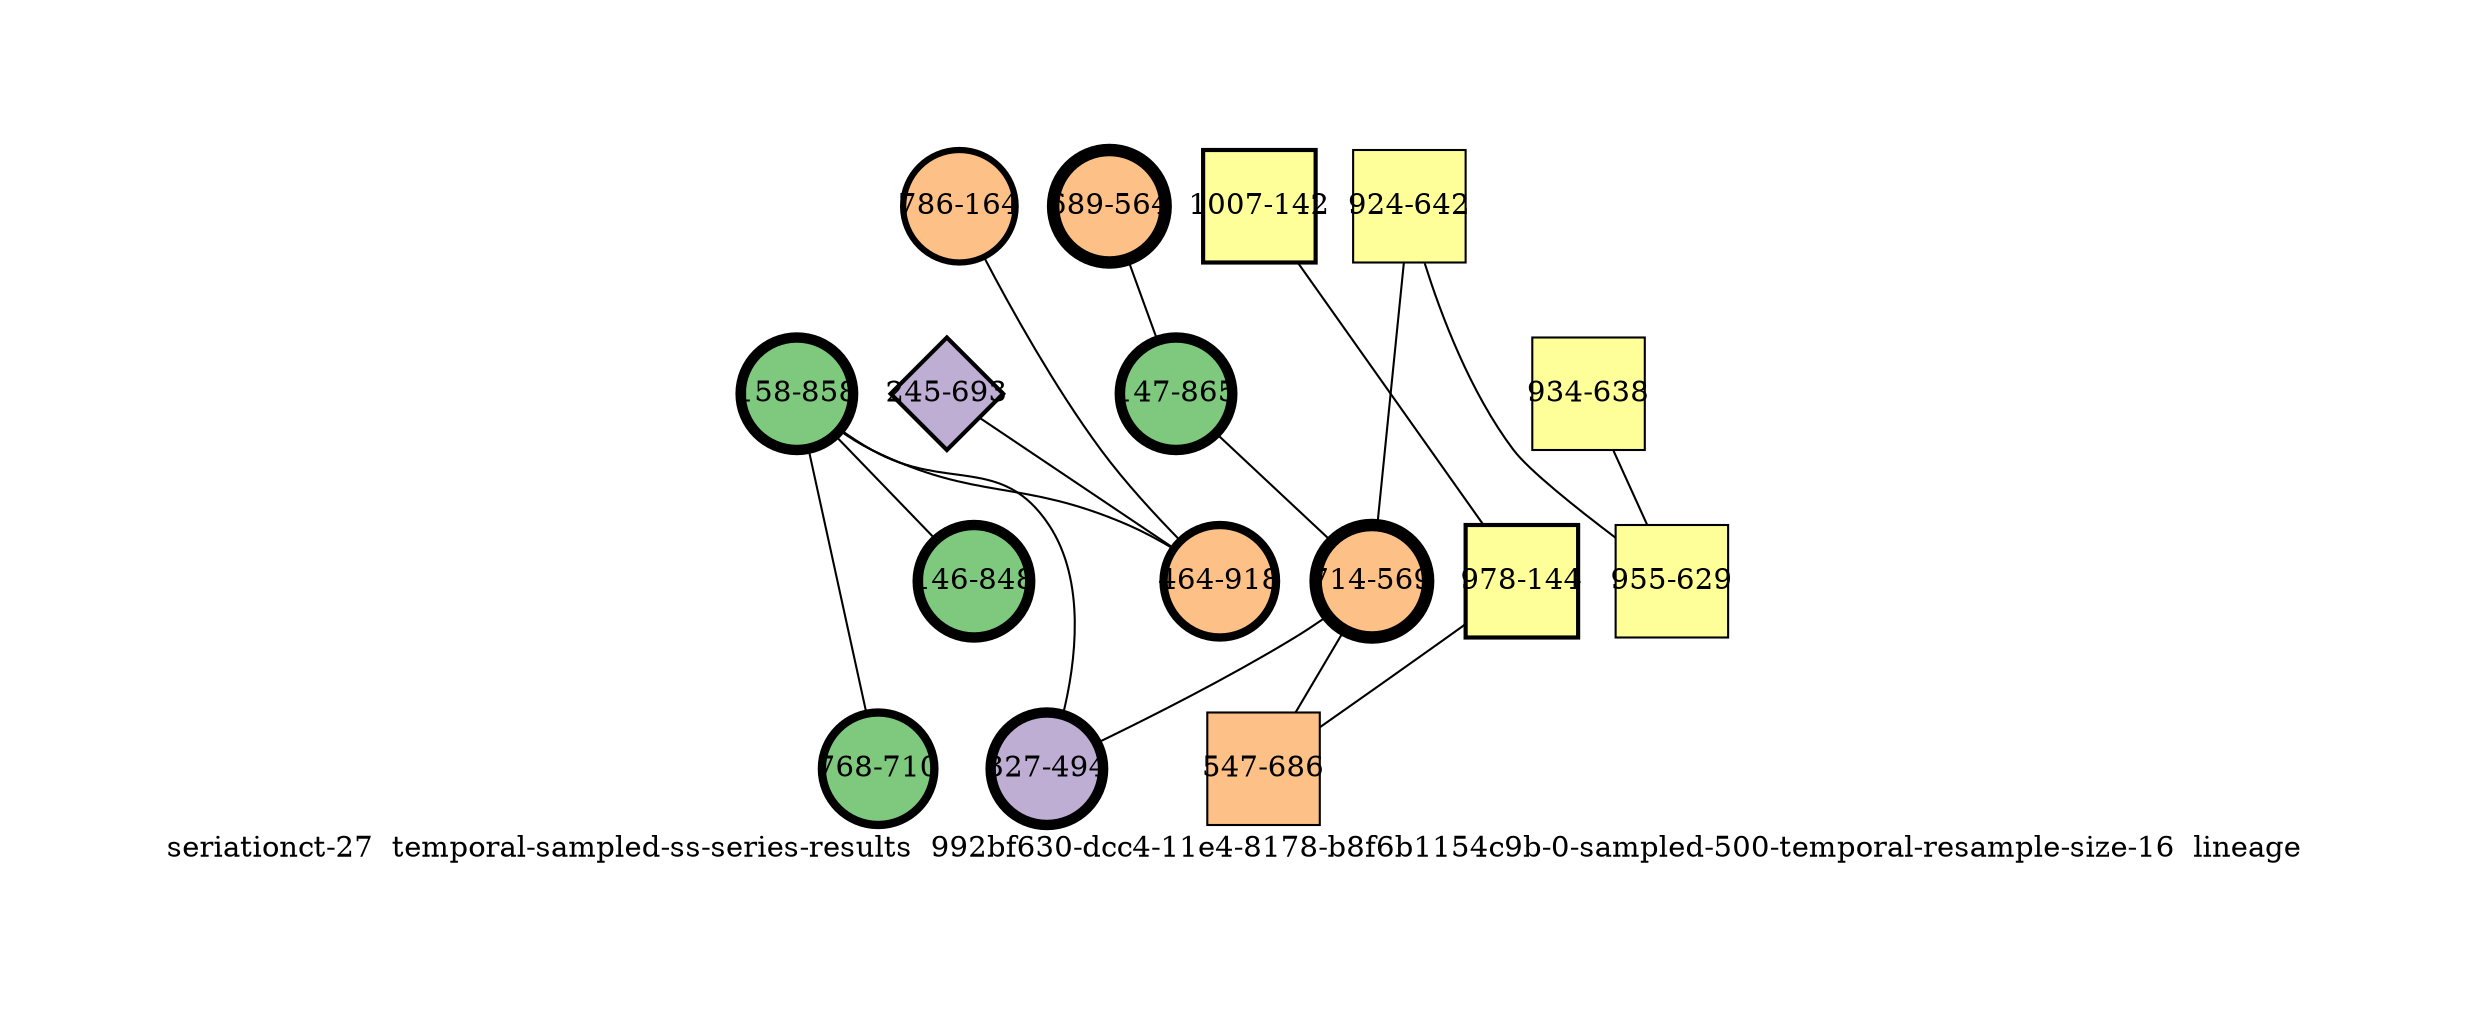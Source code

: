 strict graph "seriationct-27  temporal-sampled-ss-series-results  992bf630-dcc4-11e4-8178-b8f6b1154c9b-0-sampled-500-temporal-resample-size-16  lineage" {
labelloc=b;
ratio=auto;
pad="1.0";
label="seriationct-27  temporal-sampled-ss-series-results  992bf630-dcc4-11e4-8178-b8f6b1154c9b-0-sampled-500-temporal-resample-size-16  lineage";
node [width="0.75", style=filled, fixedsize=true, height="0.75", shape=circle, label=""];
0 [xCoordinate="564.0", appears_in_slice=6, yCoordinate="689.0", colorscheme=accent6, lineage_id=0, short_label="689-564", label="689-564", shape=circle, cluster_id=2, fillcolor=3, size="500.0", id=0, penwidth="6.0"];
1 [xCoordinate="858.0", appears_in_slice=5, yCoordinate="158.0", colorscheme=accent6, lineage_id=0, short_label="158-858", label="158-858", shape=circle, cluster_id=0, fillcolor=1, size="500.0", id=1, penwidth="5.0"];
2 [xCoordinate="642.0", appears_in_slice=1, yCoordinate="924.0", colorscheme=accent6, lineage_id=1, short_label="924-642", label="924-642", shape=square, cluster_id=3, fillcolor=4, size="500.0", id=2, penwidth="1.0"];
3 [xCoordinate="865.0", appears_in_slice=5, yCoordinate="147.0", colorscheme=accent6, lineage_id=0, short_label="147-865", label="147-865", shape=circle, cluster_id=0, fillcolor=1, size="500.0", id=3, penwidth="5.0"];
4 [xCoordinate="569.0", appears_in_slice=6, yCoordinate="714.0", colorscheme=accent6, lineage_id=0, short_label="714-569", label="714-569", shape=circle, cluster_id=2, fillcolor=3, size="500.0", id=4, penwidth="6.0"];
5 [xCoordinate="164.0", appears_in_slice=3, yCoordinate="786.0", colorscheme=accent6, lineage_id=0, short_label="786-164", label="786-164", shape=circle, cluster_id=2, fillcolor=3, size="500.0", id=5, penwidth="3.0"];
6 [xCoordinate="638.0", appears_in_slice=1, yCoordinate="934.0", colorscheme=accent6, lineage_id=1, short_label="934-638", label="934-638", shape=square, cluster_id=3, fillcolor=4, size="500.0", id=6, penwidth="1.0"];
7 [xCoordinate="142.0", appears_in_slice=2, yCoordinate="1007.0", colorscheme=accent6, lineage_id=1, short_label="1007-142", label="1007-142", shape=square, cluster_id=3, fillcolor=4, size="500.0", id=7, penwidth="2.0"];
8 [xCoordinate="693.0", appears_in_slice=2, yCoordinate="245.0", colorscheme=accent6, lineage_id=2, short_label="245-693", label="245-693", shape=diamond, cluster_id=1, fillcolor=2, size="500.0", id=8, penwidth="2.0"];
9 [xCoordinate="848.0", appears_in_slice=5, yCoordinate="146.0", colorscheme=accent6, lineage_id=0, short_label="146-848", label="146-848", shape=circle, cluster_id=0, fillcolor=1, size="500.0", id=9, penwidth="5.0"];
10 [xCoordinate="494.0", appears_in_slice=5, yCoordinate="327.0", colorscheme=accent6, lineage_id=0, short_label="327-494", label="327-494", shape=circle, cluster_id=1, fillcolor=2, size="500.0", id=13, penwidth="5.0"];
11 [xCoordinate="918.0", appears_in_slice=4, yCoordinate="464.0", colorscheme=accent6, lineage_id=0, short_label="464-918", label="464-918", shape=circle, cluster_id=2, fillcolor=3, size="500.0", id=11, penwidth="4.0"];
12 [xCoordinate="629.0", appears_in_slice=1, yCoordinate="955.0", colorscheme=accent6, lineage_id=1, short_label="955-629", label="955-629", shape=square, cluster_id=3, fillcolor=4, size="500.0", id=12, penwidth="1.0"];
13 [xCoordinate="144.0", appears_in_slice=2, yCoordinate="978.0", colorscheme=accent6, lineage_id=1, short_label="978-144", label="978-144", shape=square, cluster_id=3, fillcolor=4, size="500.0", id=10, penwidth="2.0"];
14 [xCoordinate="686.0", appears_in_slice=1, yCoordinate="547.0", colorscheme=accent6, lineage_id=1, short_label="547-686", label="547-686", shape=square, cluster_id=2, fillcolor=3, size="500.0", id=14, penwidth="1.0"];
15 [xCoordinate="710.0", appears_in_slice=4, yCoordinate="768.0", colorscheme=accent6, lineage_id=0, short_label="768-710", label="768-710", shape=circle, cluster_id=0, fillcolor=1, size="500.0", id=15, penwidth="4.0"];
0 -- 3  [inverseweight="1.93071780673", weight="0.517942081704"];
1 -- 9  [inverseweight="29.160592176", weight="0.034292856399"];
1 -- 10  [inverseweight="11.3930987837", weight="0.08777243303"];
1 -- 11  [inverseweight="2.35817577184", weight="0.424056599996"];
1 -- 15  [inverseweight="2.42137138821", weight="0.412989103972"];
2 -- 12  [inverseweight="65.6532164299", weight="0.0152315462117"];
2 -- 4  [inverseweight="1.25877115099", weight="0.794425578642"];
3 -- 4  [inverseweight="1.9421027452", weight="0.514905816631"];
4 -- 10  [inverseweight="1.66444887904", weight="0.600799467377"];
4 -- 14  [inverseweight="1.56150912207", weight="0.640406121145"];
5 -- 11  [inverseweight="1.72438399625", weight="0.579917235474"];
6 -- 12  [inverseweight="36.0843918244", weight="0.0277128129211"];
7 -- 13  [inverseweight="12.3315905917", weight="0.0810925397309"];
8 -- 11  [inverseweight="1.74761090131", weight="0.572209751752"];
13 -- 14  [inverseweight="1.34095010688", weight="0.745739901038"];
}
